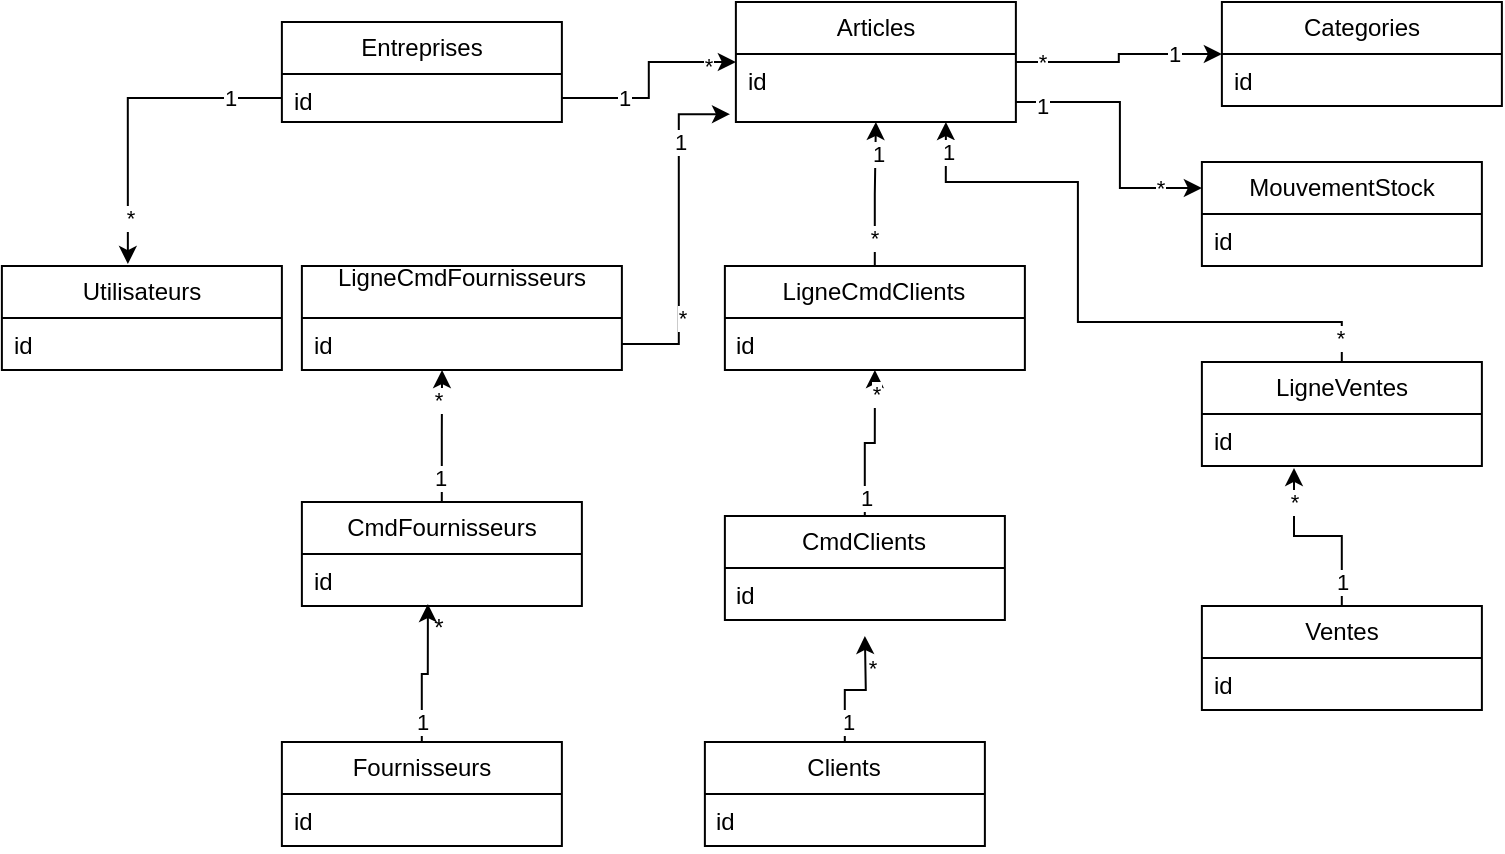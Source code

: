 <mxfile version="22.1.16" type="github">
  <diagram name="Page-1" id="mI9iQHq9Ga2JHR_YVcRe">
    <mxGraphModel dx="1947" dy="470" grid="1" gridSize="10" guides="1" tooltips="1" connect="1" arrows="1" fold="1" page="1" pageScale="1" pageWidth="827" pageHeight="1169" math="0" shadow="0">
      <root>
        <mxCell id="0" />
        <mxCell id="1" parent="0" />
        <mxCell id="IG-_UTLTYs7hTeTjO2VE-1" value="Entreprises" style="swimlane;fontStyle=0;childLayout=stackLayout;horizontal=1;startSize=26;fillColor=none;horizontalStack=0;resizeParent=1;resizeParentMax=0;resizeLast=0;collapsible=1;marginBottom=0;whiteSpace=wrap;html=1;rounded=0;" vertex="1" parent="1">
          <mxGeometry x="-643.06" y="50" width="140" height="50" as="geometry" />
        </mxCell>
        <mxCell id="IG-_UTLTYs7hTeTjO2VE-3" value="id" style="text;strokeColor=none;fillColor=none;align=left;verticalAlign=top;spacingLeft=4;spacingRight=4;overflow=hidden;rotatable=0;points=[[0,0.5],[1,0.5]];portConstraint=eastwest;whiteSpace=wrap;html=1;rounded=0;" vertex="1" parent="IG-_UTLTYs7hTeTjO2VE-1">
          <mxGeometry y="26" width="140" height="24" as="geometry" />
        </mxCell>
        <mxCell id="IG-_UTLTYs7hTeTjO2VE-5" value="&lt;div&gt;Utilisateurs&lt;/div&gt;" style="swimlane;fontStyle=0;childLayout=stackLayout;horizontal=1;startSize=26;fillColor=none;horizontalStack=0;resizeParent=1;resizeParentMax=0;resizeLast=0;collapsible=1;marginBottom=0;whiteSpace=wrap;html=1;rounded=0;" vertex="1" parent="1">
          <mxGeometry x="-783.06" y="172" width="140" height="52" as="geometry" />
        </mxCell>
        <mxCell id="IG-_UTLTYs7hTeTjO2VE-7" value="id" style="text;strokeColor=none;fillColor=none;align=left;verticalAlign=top;spacingLeft=4;spacingRight=4;overflow=hidden;rotatable=0;points=[[0,0.5],[1,0.5]];portConstraint=eastwest;whiteSpace=wrap;html=1;rounded=0;" vertex="1" parent="IG-_UTLTYs7hTeTjO2VE-5">
          <mxGeometry y="26" width="140" height="26" as="geometry" />
        </mxCell>
        <mxCell id="IG-_UTLTYs7hTeTjO2VE-38" style="edgeStyle=orthogonalEdgeStyle;rounded=0;orthogonalLoop=1;jettySize=auto;html=1;" edge="1" parent="1" source="IG-_UTLTYs7hTeTjO2VE-9" target="IG-_UTLTYs7hTeTjO2VE-13">
          <mxGeometry relative="1" as="geometry" />
        </mxCell>
        <mxCell id="IG-_UTLTYs7hTeTjO2VE-50" value="*" style="edgeLabel;html=1;align=center;verticalAlign=middle;resizable=0;points=[];rounded=0;" vertex="1" connectable="0" parent="IG-_UTLTYs7hTeTjO2VE-38">
          <mxGeometry x="-0.767" relative="1" as="geometry">
            <mxPoint as="offset" />
          </mxGeometry>
        </mxCell>
        <mxCell id="IG-_UTLTYs7hTeTjO2VE-51" value="1" style="edgeLabel;html=1;align=center;verticalAlign=middle;resizable=0;points=[];rounded=0;" vertex="1" connectable="0" parent="IG-_UTLTYs7hTeTjO2VE-38">
          <mxGeometry x="0.553" relative="1" as="geometry">
            <mxPoint as="offset" />
          </mxGeometry>
        </mxCell>
        <mxCell id="IG-_UTLTYs7hTeTjO2VE-39" style="edgeStyle=orthogonalEdgeStyle;rounded=0;orthogonalLoop=1;jettySize=auto;html=1;entryX=0;entryY=0.25;entryDx=0;entryDy=0;" edge="1" parent="1" source="IG-_UTLTYs7hTeTjO2VE-9" target="IG-_UTLTYs7hTeTjO2VE-15">
          <mxGeometry relative="1" as="geometry">
            <Array as="points">
              <mxPoint x="-224.06" y="90" />
              <mxPoint x="-224.06" y="133" />
            </Array>
          </mxGeometry>
        </mxCell>
        <mxCell id="IG-_UTLTYs7hTeTjO2VE-53" value="*" style="edgeLabel;html=1;align=center;verticalAlign=middle;resizable=0;points=[];rounded=0;" vertex="1" connectable="0" parent="IG-_UTLTYs7hTeTjO2VE-39">
          <mxGeometry x="0.691" relative="1" as="geometry">
            <mxPoint as="offset" />
          </mxGeometry>
        </mxCell>
        <mxCell id="IG-_UTLTYs7hTeTjO2VE-54" value="1" style="edgeLabel;html=1;align=center;verticalAlign=middle;resizable=0;points=[];rounded=0;" vertex="1" connectable="0" parent="IG-_UTLTYs7hTeTjO2VE-39">
          <mxGeometry x="-0.809" y="-2" relative="1" as="geometry">
            <mxPoint as="offset" />
          </mxGeometry>
        </mxCell>
        <mxCell id="IG-_UTLTYs7hTeTjO2VE-9" value="Articles" style="swimlane;fontStyle=0;childLayout=stackLayout;horizontal=1;startSize=26;fillColor=none;horizontalStack=0;resizeParent=1;resizeParentMax=0;resizeLast=0;collapsible=1;marginBottom=0;whiteSpace=wrap;html=1;rounded=0;" vertex="1" parent="1">
          <mxGeometry x="-416.06" y="40" width="140" height="60" as="geometry" />
        </mxCell>
        <mxCell id="IG-_UTLTYs7hTeTjO2VE-12" value="id" style="text;strokeColor=none;fillColor=none;align=left;verticalAlign=top;spacingLeft=4;spacingRight=4;overflow=hidden;rotatable=0;points=[[0,0.5],[1,0.5]];portConstraint=eastwest;whiteSpace=wrap;html=1;rounded=0;" vertex="1" parent="IG-_UTLTYs7hTeTjO2VE-9">
          <mxGeometry y="26" width="140" height="34" as="geometry" />
        </mxCell>
        <mxCell id="IG-_UTLTYs7hTeTjO2VE-13" value="Categories" style="swimlane;fontStyle=0;childLayout=stackLayout;horizontal=1;startSize=26;fillColor=none;horizontalStack=0;resizeParent=1;resizeParentMax=0;resizeLast=0;collapsible=1;marginBottom=0;whiteSpace=wrap;html=1;rounded=0;" vertex="1" parent="1">
          <mxGeometry x="-173.06" y="40" width="140" height="52" as="geometry" />
        </mxCell>
        <mxCell id="IG-_UTLTYs7hTeTjO2VE-14" value="id" style="text;strokeColor=none;fillColor=none;align=left;verticalAlign=top;spacingLeft=4;spacingRight=4;overflow=hidden;rotatable=0;points=[[0,0.5],[1,0.5]];portConstraint=eastwest;whiteSpace=wrap;html=1;rounded=0;" vertex="1" parent="IG-_UTLTYs7hTeTjO2VE-13">
          <mxGeometry y="26" width="140" height="26" as="geometry" />
        </mxCell>
        <mxCell id="IG-_UTLTYs7hTeTjO2VE-15" value="MouvementStock" style="swimlane;fontStyle=0;childLayout=stackLayout;horizontal=1;startSize=26;fillColor=none;horizontalStack=0;resizeParent=1;resizeParentMax=0;resizeLast=0;collapsible=1;marginBottom=0;whiteSpace=wrap;html=1;rounded=0;" vertex="1" parent="1">
          <mxGeometry x="-183.06" y="120" width="140" height="52" as="geometry" />
        </mxCell>
        <mxCell id="IG-_UTLTYs7hTeTjO2VE-16" value="id" style="text;strokeColor=none;fillColor=none;align=left;verticalAlign=top;spacingLeft=4;spacingRight=4;overflow=hidden;rotatable=0;points=[[0,0.5],[1,0.5]];portConstraint=eastwest;whiteSpace=wrap;html=1;rounded=0;" vertex="1" parent="IG-_UTLTYs7hTeTjO2VE-15">
          <mxGeometry y="26" width="140" height="26" as="geometry" />
        </mxCell>
        <mxCell id="IG-_UTLTYs7hTeTjO2VE-17" value="Ventes" style="swimlane;fontStyle=0;childLayout=stackLayout;horizontal=1;startSize=26;fillColor=none;horizontalStack=0;resizeParent=1;resizeParentMax=0;resizeLast=0;collapsible=1;marginBottom=0;whiteSpace=wrap;html=1;rounded=0;" vertex="1" parent="1">
          <mxGeometry x="-183.06" y="342" width="140" height="52" as="geometry" />
        </mxCell>
        <mxCell id="IG-_UTLTYs7hTeTjO2VE-18" value="id" style="text;strokeColor=none;fillColor=none;align=left;verticalAlign=top;spacingLeft=4;spacingRight=4;overflow=hidden;rotatable=0;points=[[0,0.5],[1,0.5]];portConstraint=eastwest;whiteSpace=wrap;html=1;rounded=0;" vertex="1" parent="IG-_UTLTYs7hTeTjO2VE-17">
          <mxGeometry y="26" width="140" height="26" as="geometry" />
        </mxCell>
        <mxCell id="IG-_UTLTYs7hTeTjO2VE-55" style="edgeStyle=orthogonalEdgeStyle;rounded=0;orthogonalLoop=1;jettySize=auto;html=1;" edge="1" parent="1" source="IG-_UTLTYs7hTeTjO2VE-19">
          <mxGeometry relative="1" as="geometry">
            <mxPoint x="-351.56" y="357" as="targetPoint" />
          </mxGeometry>
        </mxCell>
        <mxCell id="IG-_UTLTYs7hTeTjO2VE-56" value="*" style="edgeLabel;html=1;align=center;verticalAlign=middle;resizable=0;points=[];rounded=0;" vertex="1" connectable="0" parent="IG-_UTLTYs7hTeTjO2VE-55">
          <mxGeometry x="0.494" y="-3" relative="1" as="geometry">
            <mxPoint as="offset" />
          </mxGeometry>
        </mxCell>
        <mxCell id="IG-_UTLTYs7hTeTjO2VE-61" value="1" style="edgeLabel;html=1;align=center;verticalAlign=middle;resizable=0;points=[];rounded=0;" vertex="1" connectable="0" parent="IG-_UTLTYs7hTeTjO2VE-55">
          <mxGeometry x="-0.685" y="-1" relative="1" as="geometry">
            <mxPoint as="offset" />
          </mxGeometry>
        </mxCell>
        <mxCell id="IG-_UTLTYs7hTeTjO2VE-19" value="Clients" style="swimlane;fontStyle=0;childLayout=stackLayout;horizontal=1;startSize=26;fillColor=none;horizontalStack=0;resizeParent=1;resizeParentMax=0;resizeLast=0;collapsible=1;marginBottom=0;whiteSpace=wrap;html=1;rounded=0;" vertex="1" parent="1">
          <mxGeometry x="-431.56" y="410" width="140" height="52" as="geometry" />
        </mxCell>
        <mxCell id="IG-_UTLTYs7hTeTjO2VE-20" value="id" style="text;strokeColor=none;fillColor=none;align=left;verticalAlign=top;spacingLeft=4;spacingRight=4;overflow=hidden;rotatable=0;points=[[0,0.5],[1,0.5]];portConstraint=eastwest;whiteSpace=wrap;html=1;rounded=0;" vertex="1" parent="IG-_UTLTYs7hTeTjO2VE-19">
          <mxGeometry y="26" width="140" height="26" as="geometry" />
        </mxCell>
        <mxCell id="IG-_UTLTYs7hTeTjO2VE-86" style="edgeStyle=orthogonalEdgeStyle;rounded=0;orthogonalLoop=1;jettySize=auto;html=1;entryX=0.75;entryY=1;entryDx=0;entryDy=0;" edge="1" parent="1" source="IG-_UTLTYs7hTeTjO2VE-21" target="IG-_UTLTYs7hTeTjO2VE-9">
          <mxGeometry relative="1" as="geometry">
            <Array as="points">
              <mxPoint x="-113.06" y="200" />
              <mxPoint x="-245.06" y="200" />
              <mxPoint x="-245.06" y="130" />
              <mxPoint x="-311.06" y="130" />
            </Array>
          </mxGeometry>
        </mxCell>
        <mxCell id="IG-_UTLTYs7hTeTjO2VE-87" value="1" style="edgeLabel;html=1;align=center;verticalAlign=middle;resizable=0;points=[];" vertex="1" connectable="0" parent="IG-_UTLTYs7hTeTjO2VE-86">
          <mxGeometry x="0.908" y="-1" relative="1" as="geometry">
            <mxPoint as="offset" />
          </mxGeometry>
        </mxCell>
        <mxCell id="IG-_UTLTYs7hTeTjO2VE-88" value="*" style="edgeLabel;html=1;align=center;verticalAlign=middle;resizable=0;points=[];" vertex="1" connectable="0" parent="IG-_UTLTYs7hTeTjO2VE-86">
          <mxGeometry x="-0.926" y="1" relative="1" as="geometry">
            <mxPoint as="offset" />
          </mxGeometry>
        </mxCell>
        <mxCell id="IG-_UTLTYs7hTeTjO2VE-21" value="LigneVentes" style="swimlane;fontStyle=0;childLayout=stackLayout;horizontal=1;startSize=26;fillColor=none;horizontalStack=0;resizeParent=1;resizeParentMax=0;resizeLast=0;collapsible=1;marginBottom=0;whiteSpace=wrap;html=1;rounded=0;" vertex="1" parent="1">
          <mxGeometry x="-183.06" y="220" width="140" height="52" as="geometry" />
        </mxCell>
        <mxCell id="IG-_UTLTYs7hTeTjO2VE-22" value="id" style="text;strokeColor=none;fillColor=none;align=left;verticalAlign=top;spacingLeft=4;spacingRight=4;overflow=hidden;rotatable=0;points=[[0,0.5],[1,0.5]];portConstraint=eastwest;whiteSpace=wrap;html=1;rounded=0;" vertex="1" parent="IG-_UTLTYs7hTeTjO2VE-21">
          <mxGeometry y="26" width="140" height="26" as="geometry" />
        </mxCell>
        <mxCell id="IG-_UTLTYs7hTeTjO2VE-23" value="Fournisseurs" style="swimlane;fontStyle=0;childLayout=stackLayout;horizontal=1;startSize=26;fillColor=none;horizontalStack=0;resizeParent=1;resizeParentMax=0;resizeLast=0;collapsible=1;marginBottom=0;whiteSpace=wrap;html=1;rounded=0;" vertex="1" parent="1">
          <mxGeometry x="-643.06" y="410" width="140" height="52" as="geometry" />
        </mxCell>
        <mxCell id="IG-_UTLTYs7hTeTjO2VE-24" value="id" style="text;strokeColor=none;fillColor=none;align=left;verticalAlign=top;spacingLeft=4;spacingRight=4;overflow=hidden;rotatable=0;points=[[0,0.5],[1,0.5]];portConstraint=eastwest;whiteSpace=wrap;html=1;rounded=0;" vertex="1" parent="IG-_UTLTYs7hTeTjO2VE-23">
          <mxGeometry y="26" width="140" height="26" as="geometry" />
        </mxCell>
        <mxCell id="IG-_UTLTYs7hTeTjO2VE-25" value="&lt;div&gt;LigneCmdFournisseurs&lt;/div&gt;&lt;div&gt;&lt;br&gt;&lt;/div&gt;" style="swimlane;fontStyle=0;childLayout=stackLayout;horizontal=1;startSize=26;fillColor=none;horizontalStack=0;resizeParent=1;resizeParentMax=0;resizeLast=0;collapsible=1;marginBottom=0;whiteSpace=wrap;html=1;rounded=0;" vertex="1" parent="1">
          <mxGeometry x="-633.06" y="172" width="160" height="52" as="geometry" />
        </mxCell>
        <mxCell id="IG-_UTLTYs7hTeTjO2VE-26" value="id" style="text;strokeColor=none;fillColor=none;align=left;verticalAlign=top;spacingLeft=4;spacingRight=4;overflow=hidden;rotatable=0;points=[[0,0.5],[1,0.5]];portConstraint=eastwest;whiteSpace=wrap;html=1;rounded=0;" vertex="1" parent="IG-_UTLTYs7hTeTjO2VE-25">
          <mxGeometry y="26" width="160" height="26" as="geometry" />
        </mxCell>
        <mxCell id="IG-_UTLTYs7hTeTjO2VE-67" style="edgeStyle=orthogonalEdgeStyle;rounded=0;orthogonalLoop=1;jettySize=auto;html=1;entryX=0.5;entryY=1;entryDx=0;entryDy=0;" edge="1" parent="1" source="IG-_UTLTYs7hTeTjO2VE-27" target="IG-_UTLTYs7hTeTjO2VE-9">
          <mxGeometry relative="1" as="geometry" />
        </mxCell>
        <mxCell id="IG-_UTLTYs7hTeTjO2VE-68" value="*" style="edgeLabel;html=1;align=center;verticalAlign=middle;resizable=0;points=[];rounded=0;" vertex="1" connectable="0" parent="IG-_UTLTYs7hTeTjO2VE-67">
          <mxGeometry x="-0.603" y="2" relative="1" as="geometry">
            <mxPoint x="1" as="offset" />
          </mxGeometry>
        </mxCell>
        <mxCell id="IG-_UTLTYs7hTeTjO2VE-69" value="1" style="edgeLabel;html=1;align=center;verticalAlign=middle;resizable=0;points=[];rounded=0;" vertex="1" connectable="0" parent="IG-_UTLTYs7hTeTjO2VE-67">
          <mxGeometry x="0.603" y="-1" relative="1" as="geometry">
            <mxPoint y="1" as="offset" />
          </mxGeometry>
        </mxCell>
        <mxCell id="IG-_UTLTYs7hTeTjO2VE-27" value="&lt;div&gt;LigneCmdClients&lt;/div&gt;" style="swimlane;fontStyle=0;childLayout=stackLayout;horizontal=1;startSize=26;fillColor=none;horizontalStack=0;resizeParent=1;resizeParentMax=0;resizeLast=0;collapsible=1;marginBottom=0;whiteSpace=wrap;html=1;rounded=0;" vertex="1" parent="1">
          <mxGeometry x="-421.56" y="172" width="150" height="52" as="geometry" />
        </mxCell>
        <mxCell id="IG-_UTLTYs7hTeTjO2VE-28" value="id" style="text;strokeColor=none;fillColor=none;align=left;verticalAlign=top;spacingLeft=4;spacingRight=4;overflow=hidden;rotatable=0;points=[[0,0.5],[1,0.5]];portConstraint=eastwest;whiteSpace=wrap;html=1;rounded=0;" vertex="1" parent="IG-_UTLTYs7hTeTjO2VE-27">
          <mxGeometry y="26" width="150" height="26" as="geometry" />
        </mxCell>
        <mxCell id="IG-_UTLTYs7hTeTjO2VE-29" value="CmdFournisseurs" style="swimlane;fontStyle=0;childLayout=stackLayout;horizontal=1;startSize=26;fillColor=none;horizontalStack=0;resizeParent=1;resizeParentMax=0;resizeLast=0;collapsible=1;marginBottom=0;whiteSpace=wrap;html=1;rounded=0;" vertex="1" parent="1">
          <mxGeometry x="-633.06" y="290" width="140" height="52" as="geometry" />
        </mxCell>
        <mxCell id="IG-_UTLTYs7hTeTjO2VE-30" value="id" style="text;strokeColor=none;fillColor=none;align=left;verticalAlign=top;spacingLeft=4;spacingRight=4;overflow=hidden;rotatable=0;points=[[0,0.5],[1,0.5]];portConstraint=eastwest;whiteSpace=wrap;html=1;rounded=0;" vertex="1" parent="IG-_UTLTYs7hTeTjO2VE-29">
          <mxGeometry y="26" width="140" height="26" as="geometry" />
        </mxCell>
        <mxCell id="IG-_UTLTYs7hTeTjO2VE-64" style="edgeStyle=orthogonalEdgeStyle;rounded=0;orthogonalLoop=1;jettySize=auto;html=1;entryX=0.5;entryY=1;entryDx=0;entryDy=0;" edge="1" parent="1" source="IG-_UTLTYs7hTeTjO2VE-31" target="IG-_UTLTYs7hTeTjO2VE-27">
          <mxGeometry relative="1" as="geometry" />
        </mxCell>
        <mxCell id="IG-_UTLTYs7hTeTjO2VE-65" value="1" style="edgeLabel;html=1;align=center;verticalAlign=middle;resizable=0;points=[];rounded=0;" vertex="1" connectable="0" parent="IG-_UTLTYs7hTeTjO2VE-64">
          <mxGeometry x="-0.758" y="1" relative="1" as="geometry">
            <mxPoint x="1" as="offset" />
          </mxGeometry>
        </mxCell>
        <mxCell id="IG-_UTLTYs7hTeTjO2VE-66" value="*" style="edgeLabel;html=1;align=center;verticalAlign=middle;resizable=0;points=[];rounded=0;" vertex="1" connectable="0" parent="IG-_UTLTYs7hTeTjO2VE-64">
          <mxGeometry x="0.706" relative="1" as="geometry">
            <mxPoint as="offset" />
          </mxGeometry>
        </mxCell>
        <mxCell id="IG-_UTLTYs7hTeTjO2VE-31" value="CmdClients" style="swimlane;fontStyle=0;childLayout=stackLayout;horizontal=1;startSize=26;fillColor=none;horizontalStack=0;resizeParent=1;resizeParentMax=0;resizeLast=0;collapsible=1;marginBottom=0;whiteSpace=wrap;html=1;rounded=0;" vertex="1" parent="1">
          <mxGeometry x="-421.56" y="297" width="140" height="52" as="geometry" />
        </mxCell>
        <mxCell id="IG-_UTLTYs7hTeTjO2VE-32" value="id" style="text;strokeColor=none;fillColor=none;align=left;verticalAlign=top;spacingLeft=4;spacingRight=4;overflow=hidden;rotatable=0;points=[[0,0.5],[1,0.5]];portConstraint=eastwest;whiteSpace=wrap;html=1;rounded=0;" vertex="1" parent="IG-_UTLTYs7hTeTjO2VE-31">
          <mxGeometry y="26" width="140" height="26" as="geometry" />
        </mxCell>
        <mxCell id="IG-_UTLTYs7hTeTjO2VE-37" style="edgeStyle=orthogonalEdgeStyle;rounded=0;orthogonalLoop=1;jettySize=auto;html=1;" edge="1" parent="1" source="IG-_UTLTYs7hTeTjO2VE-3" target="IG-_UTLTYs7hTeTjO2VE-9">
          <mxGeometry relative="1" as="geometry" />
        </mxCell>
        <mxCell id="IG-_UTLTYs7hTeTjO2VE-47" value="1" style="edgeLabel;html=1;align=center;verticalAlign=middle;resizable=0;points=[];rounded=0;" vertex="1" connectable="0" parent="IG-_UTLTYs7hTeTjO2VE-37">
          <mxGeometry x="-0.413" relative="1" as="geometry">
            <mxPoint as="offset" />
          </mxGeometry>
        </mxCell>
        <mxCell id="IG-_UTLTYs7hTeTjO2VE-48" value="*" style="edgeLabel;html=1;align=center;verticalAlign=middle;resizable=0;points=[];rounded=0;" vertex="1" connectable="0" parent="IG-_UTLTYs7hTeTjO2VE-37">
          <mxGeometry x="0.725" y="-2" relative="1" as="geometry">
            <mxPoint as="offset" />
          </mxGeometry>
        </mxCell>
        <mxCell id="IG-_UTLTYs7hTeTjO2VE-70" style="edgeStyle=orthogonalEdgeStyle;rounded=0;orthogonalLoop=1;jettySize=auto;html=1;entryX=0.45;entryY=0.962;entryDx=0;entryDy=0;entryPerimeter=0;" edge="1" parent="1" source="IG-_UTLTYs7hTeTjO2VE-23" target="IG-_UTLTYs7hTeTjO2VE-30">
          <mxGeometry relative="1" as="geometry" />
        </mxCell>
        <mxCell id="IG-_UTLTYs7hTeTjO2VE-74" value="1" style="edgeLabel;html=1;align=center;verticalAlign=middle;resizable=0;points=[];" vertex="1" connectable="0" parent="IG-_UTLTYs7hTeTjO2VE-70">
          <mxGeometry x="-0.722" relative="1" as="geometry">
            <mxPoint as="offset" />
          </mxGeometry>
        </mxCell>
        <mxCell id="IG-_UTLTYs7hTeTjO2VE-71" style="edgeStyle=orthogonalEdgeStyle;rounded=0;orthogonalLoop=1;jettySize=auto;html=1;entryX=0.438;entryY=1;entryDx=0;entryDy=0;entryPerimeter=0;" edge="1" parent="1" source="IG-_UTLTYs7hTeTjO2VE-29" target="IG-_UTLTYs7hTeTjO2VE-26">
          <mxGeometry relative="1" as="geometry" />
        </mxCell>
        <mxCell id="IG-_UTLTYs7hTeTjO2VE-77" value="1" style="edgeLabel;html=1;align=center;verticalAlign=middle;resizable=0;points=[];" vertex="1" connectable="0" parent="IG-_UTLTYs7hTeTjO2VE-71">
          <mxGeometry x="-0.637" y="1" relative="1" as="geometry">
            <mxPoint as="offset" />
          </mxGeometry>
        </mxCell>
        <mxCell id="IG-_UTLTYs7hTeTjO2VE-78" value="*" style="edgeLabel;html=1;align=center;verticalAlign=middle;resizable=0;points=[];" vertex="1" connectable="0" parent="IG-_UTLTYs7hTeTjO2VE-71">
          <mxGeometry x="0.546" y="2" relative="1" as="geometry">
            <mxPoint as="offset" />
          </mxGeometry>
        </mxCell>
        <mxCell id="IG-_UTLTYs7hTeTjO2VE-73" style="edgeStyle=orthogonalEdgeStyle;rounded=0;orthogonalLoop=1;jettySize=auto;html=1;entryX=-0.021;entryY=0.885;entryDx=0;entryDy=0;entryPerimeter=0;" edge="1" parent="1" source="IG-_UTLTYs7hTeTjO2VE-26" target="IG-_UTLTYs7hTeTjO2VE-12">
          <mxGeometry relative="1" as="geometry" />
        </mxCell>
        <mxCell id="IG-_UTLTYs7hTeTjO2VE-79" value="*" style="edgeLabel;html=1;align=center;verticalAlign=middle;resizable=0;points=[];" vertex="1" connectable="0" parent="IG-_UTLTYs7hTeTjO2VE-73">
          <mxGeometry x="-0.506" relative="1" as="geometry">
            <mxPoint x="1" as="offset" />
          </mxGeometry>
        </mxCell>
        <mxCell id="IG-_UTLTYs7hTeTjO2VE-80" value="1" style="edgeLabel;html=1;align=center;verticalAlign=middle;resizable=0;points=[];" vertex="1" connectable="0" parent="IG-_UTLTYs7hTeTjO2VE-73">
          <mxGeometry x="0.539" y="1" relative="1" as="geometry">
            <mxPoint x="1" as="offset" />
          </mxGeometry>
        </mxCell>
        <mxCell id="IG-_UTLTYs7hTeTjO2VE-76" value="*" style="text;html=1;align=center;verticalAlign=middle;resizable=0;points=[];autosize=1;strokeColor=none;fillColor=none;" vertex="1" parent="1">
          <mxGeometry x="-580.06" y="338" width="30" height="30" as="geometry" />
        </mxCell>
        <mxCell id="IG-_UTLTYs7hTeTjO2VE-81" style="edgeStyle=orthogonalEdgeStyle;rounded=0;orthogonalLoop=1;jettySize=auto;html=1;entryX=0.329;entryY=1.038;entryDx=0;entryDy=0;entryPerimeter=0;" edge="1" parent="1" source="IG-_UTLTYs7hTeTjO2VE-17" target="IG-_UTLTYs7hTeTjO2VE-22">
          <mxGeometry relative="1" as="geometry" />
        </mxCell>
        <mxCell id="IG-_UTLTYs7hTeTjO2VE-83" value="&lt;div&gt;1&lt;/div&gt;" style="edgeLabel;html=1;align=center;verticalAlign=middle;resizable=0;points=[];" vertex="1" connectable="0" parent="IG-_UTLTYs7hTeTjO2VE-81">
          <mxGeometry x="-0.742" relative="1" as="geometry">
            <mxPoint as="offset" />
          </mxGeometry>
        </mxCell>
        <mxCell id="IG-_UTLTYs7hTeTjO2VE-84" value="*" style="edgeLabel;html=1;align=center;verticalAlign=middle;resizable=0;points=[];" vertex="1" connectable="0" parent="IG-_UTLTYs7hTeTjO2VE-81">
          <mxGeometry x="0.634" relative="1" as="geometry">
            <mxPoint as="offset" />
          </mxGeometry>
        </mxCell>
        <mxCell id="IG-_UTLTYs7hTeTjO2VE-89" style="edgeStyle=orthogonalEdgeStyle;rounded=0;orthogonalLoop=1;jettySize=auto;html=1;entryX=0.45;entryY=-0.019;entryDx=0;entryDy=0;entryPerimeter=0;" edge="1" parent="1" source="IG-_UTLTYs7hTeTjO2VE-3" target="IG-_UTLTYs7hTeTjO2VE-5">
          <mxGeometry relative="1" as="geometry" />
        </mxCell>
        <mxCell id="IG-_UTLTYs7hTeTjO2VE-90" value="*" style="edgeLabel;html=1;align=center;verticalAlign=middle;resizable=0;points=[];" vertex="1" connectable="0" parent="IG-_UTLTYs7hTeTjO2VE-89">
          <mxGeometry x="0.712" y="1" relative="1" as="geometry">
            <mxPoint as="offset" />
          </mxGeometry>
        </mxCell>
        <mxCell id="IG-_UTLTYs7hTeTjO2VE-91" value="1" style="edgeLabel;html=1;align=center;verticalAlign=middle;resizable=0;points=[];" vertex="1" connectable="0" parent="IG-_UTLTYs7hTeTjO2VE-89">
          <mxGeometry x="-0.676" relative="1" as="geometry">
            <mxPoint as="offset" />
          </mxGeometry>
        </mxCell>
      </root>
    </mxGraphModel>
  </diagram>
</mxfile>
